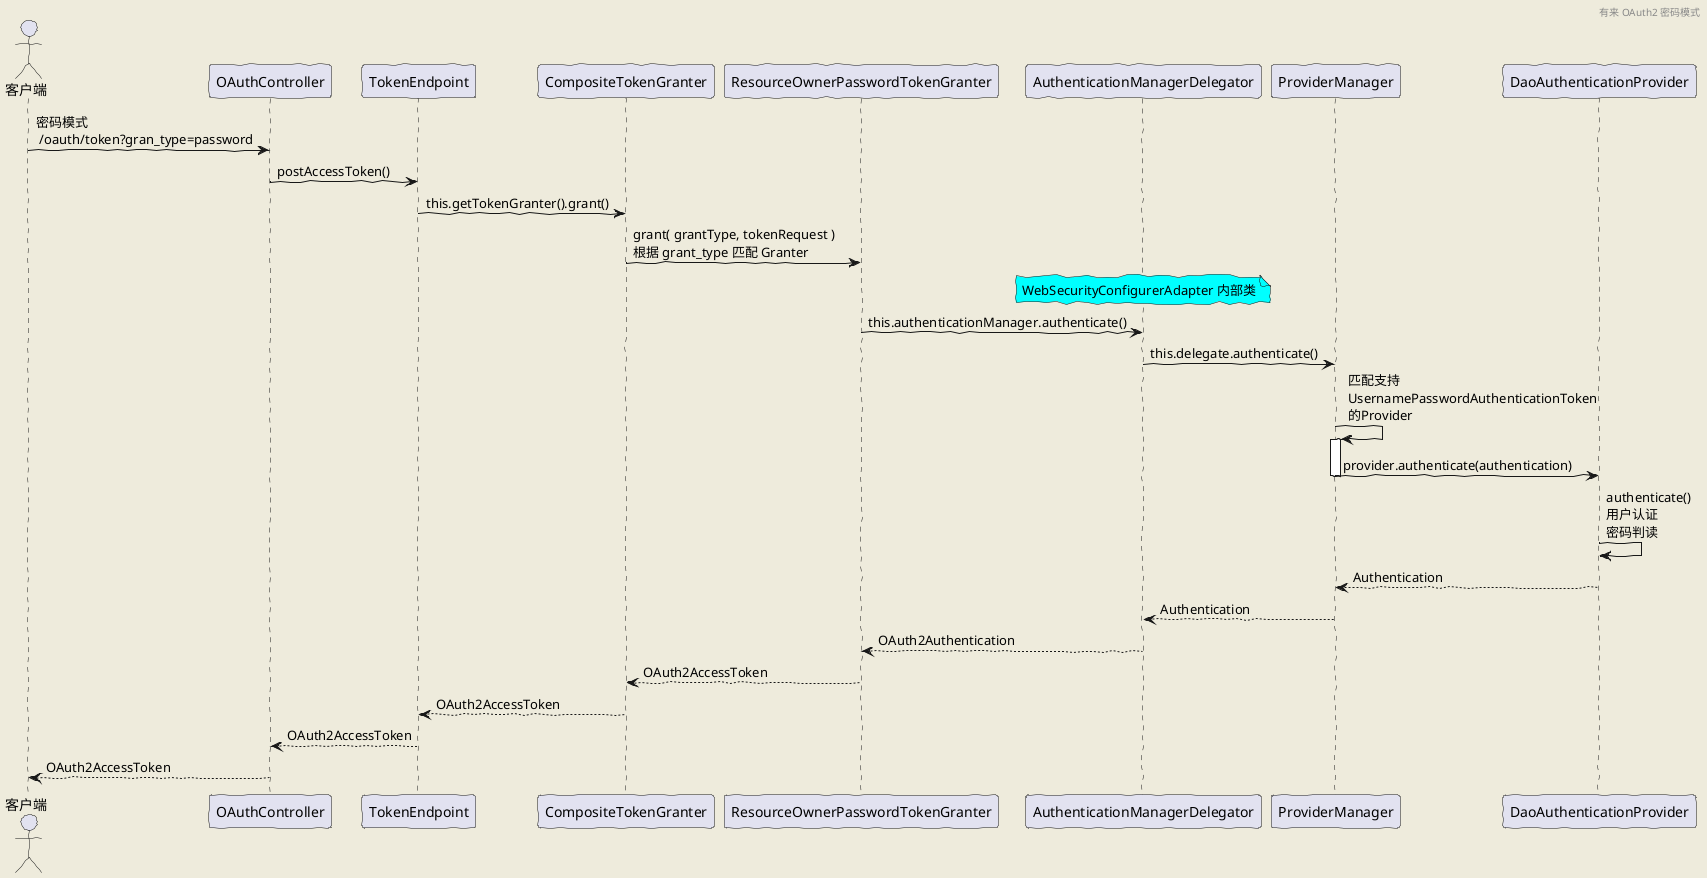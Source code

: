 ` 有来 OAuth2 密码模式
@startuml
'https://plantuml.com/sequence-diagram
skinparam backgroundColor #EEEBDC
skinparam handwritten true

header 有来 OAuth2 密码模式

actor 客户端

客户端 -> OAuthController: 密码模式 \n /oauth/token?gran_type=password
OAuthController -> TokenEndpoint: postAccessToken()
TokenEndpoint -> CompositeTokenGranter: this.getTokenGranter().grant()
CompositeTokenGranter->ResourceOwnerPasswordTokenGranter:grant( grantType, tokenRequest )\n根据 grant_type 匹配 Granter
note over of AuthenticationManagerDelegator #aqua
WebSecurityConfigurerAdapter 内部类
end note
ResourceOwnerPasswordTokenGranter-> AuthenticationManagerDelegator:this.authenticationManager.authenticate()
AuthenticationManagerDelegator -> ProviderManager: this.delegate.authenticate()


ProviderManager -> ProviderManager: 匹配支持\nUsernamePasswordAuthenticationToken\n的Provider
activate ProviderManager
ProviderManager -> DaoAuthenticationProvider: provider.authenticate(authentication)
deactivate ProviderManager
DaoAuthenticationProvider -> DaoAuthenticationProvider:authenticate()\n用户认证\n密码判读
ProviderManager <-- DaoAuthenticationProvider: Authentication
AuthenticationManagerDelegator <-- ProviderManager: Authentication
ResourceOwnerPasswordTokenGranter <-- AuthenticationManagerDelegator: OAuth2Authentication
CompositeTokenGranter <-- ResourceOwnerPasswordTokenGranter: OAuth2AccessToken
TokenEndpoint <-- CompositeTokenGranter:OAuth2AccessToken
OAuthController <-- TokenEndpoint:OAuth2AccessToken
客户端 <-- OAuthController: OAuth2AccessToken
@enduml